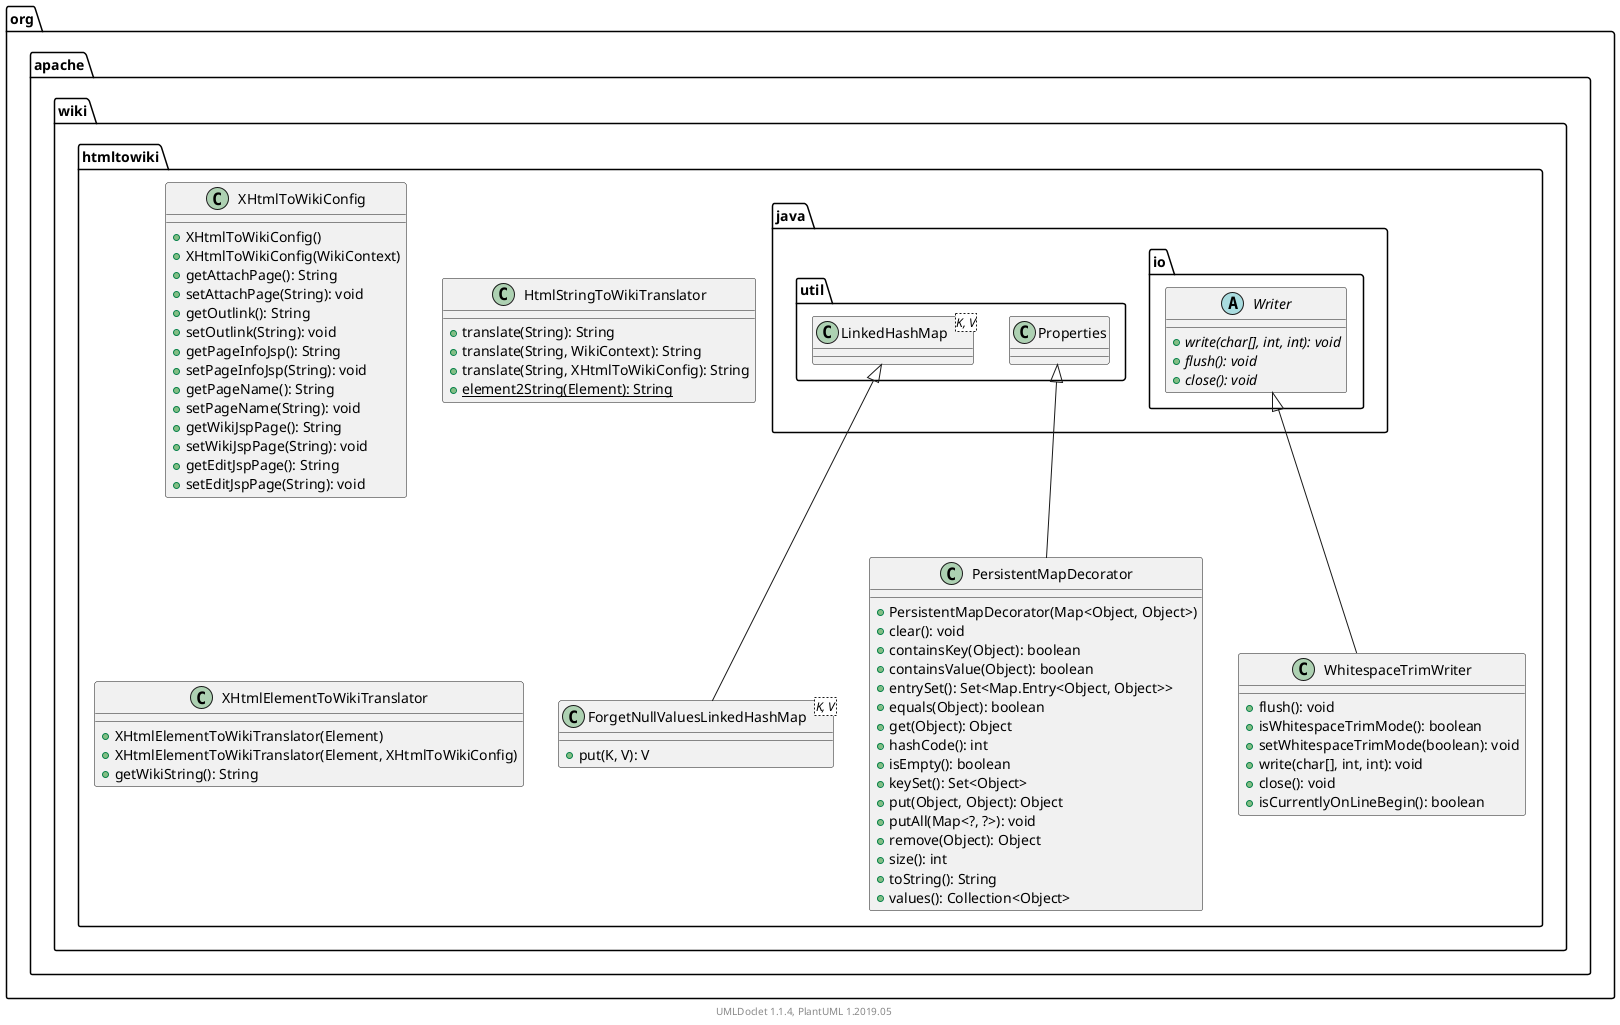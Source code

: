 @startuml

    namespace org.apache.wiki.htmltowiki {

        class XHtmlToWikiConfig [[XHtmlToWikiConfig.html]] {
            +XHtmlToWikiConfig()
            +XHtmlToWikiConfig(WikiContext)
            +getAttachPage(): String
            +setAttachPage(String): void
            +getOutlink(): String
            +setOutlink(String): void
            +getPageInfoJsp(): String
            +setPageInfoJsp(String): void
            +getPageName(): String
            +setPageName(String): void
            +getWikiJspPage(): String
            +setWikiJspPage(String): void
            +getEditJspPage(): String
            +setEditJspPage(String): void
        }

        class ForgetNullValuesLinkedHashMap<K, V> [[ForgetNullValuesLinkedHashMap.html]] {
            +put(K, V): V
        }

        class WhitespaceTrimWriter [[WhitespaceTrimWriter.html]] {
            +flush(): void
            +isWhitespaceTrimMode(): boolean
            +setWhitespaceTrimMode(boolean): void
            +write(char[], int, int): void
            +close(): void
            +isCurrentlyOnLineBegin(): boolean
        }

        class HtmlStringToWikiTranslator [[HtmlStringToWikiTranslator.html]] {
            +translate(String): String
            +translate(String, WikiContext): String
            +translate(String, XHtmlToWikiConfig): String
            {static} +element2String(Element): String
        }

        class XHtmlElementToWikiTranslator [[XHtmlElementToWikiTranslator.html]] {
            +XHtmlElementToWikiTranslator(Element)
            +XHtmlElementToWikiTranslator(Element, XHtmlToWikiConfig)
            +getWikiString(): String
        }

        class PersistentMapDecorator [[PersistentMapDecorator.html]] {
            +PersistentMapDecorator(Map<Object, Object>)
            +clear(): void
            +containsKey(Object): boolean
            +containsValue(Object): boolean
            +entrySet(): Set<Map.Entry<Object, Object>>
            +equals(Object): boolean
            +get(Object): Object
            +hashCode(): int
            +isEmpty(): boolean
            +keySet(): Set<Object>
            +put(Object, Object): Object
            +putAll(Map<?, ?>): void
            +remove(Object): Object
            +size(): int
            +toString(): String
            +values(): Collection<Object>
        }

        class java.util.LinkedHashMap<K, V>
        java.util.LinkedHashMap <|-- ForgetNullValuesLinkedHashMap

        abstract class java.io.Writer {
            {abstract} +write(char[], int, int): void
            {abstract} +flush(): void
            {abstract} +close(): void
        }
        java.io.Writer <|-- WhitespaceTrimWriter

        class java.util.Properties
        java.util.Properties <|-- PersistentMapDecorator

    }


    center footer UMLDoclet 1.1.4, PlantUML 1.2019.05
@enduml
